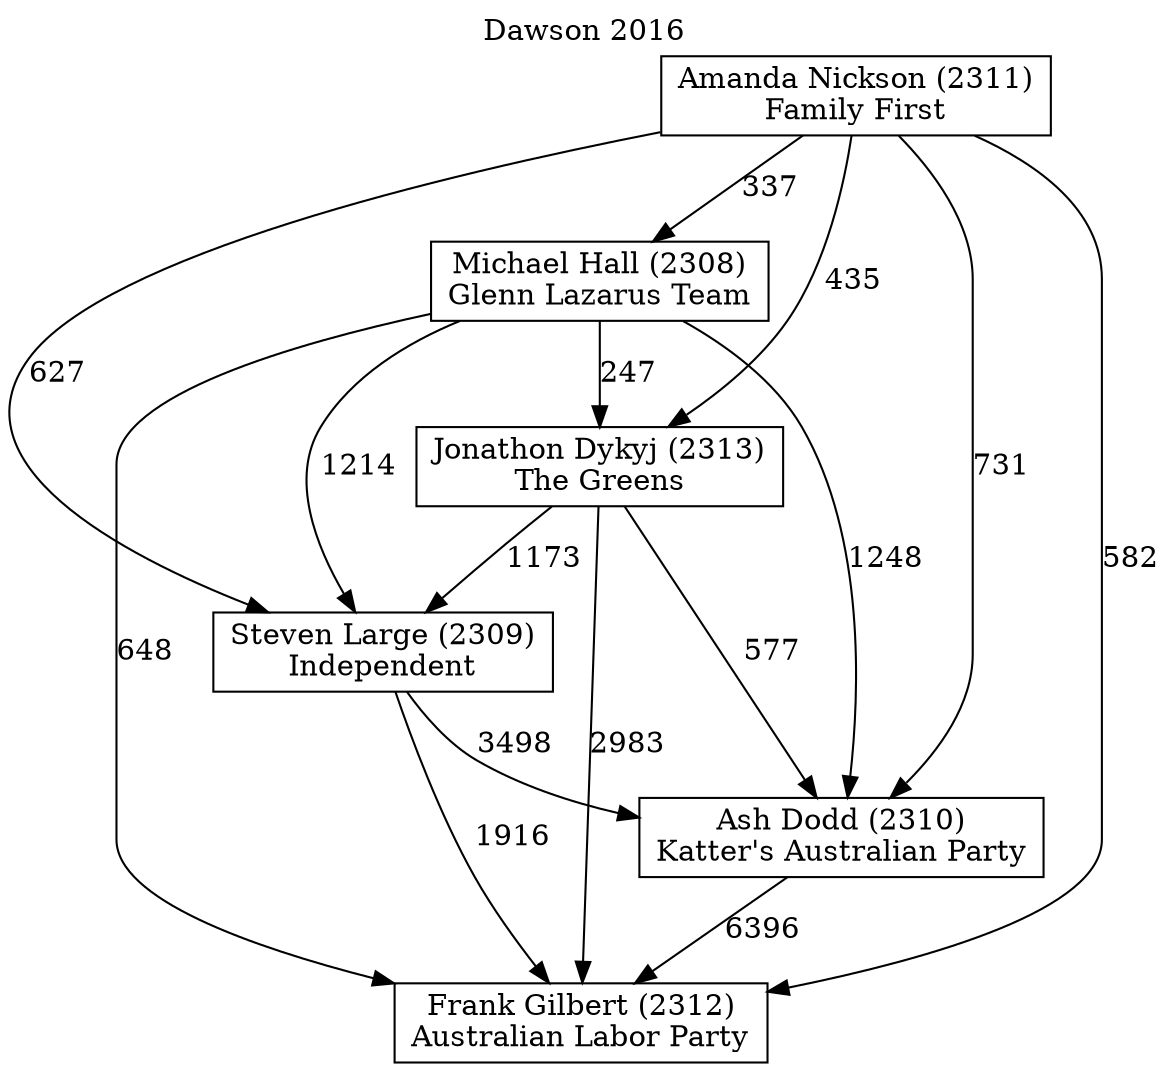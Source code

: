 // House preference flow
digraph "Frank Gilbert (2312)_Dawson_2016" {
	graph [label="Dawson 2016" labelloc=t mclimit=10]
	node [shape=box]
	"Ash Dodd (2310)" [label="Ash Dodd (2310)
Katter's Australian Party"]
	"Steven Large (2309)" [label="Steven Large (2309)
Independent"]
	"Frank Gilbert (2312)" [label="Frank Gilbert (2312)
Australian Labor Party"]
	"Michael Hall (2308)" [label="Michael Hall (2308)
Glenn Lazarus Team"]
	"Amanda Nickson (2311)" [label="Amanda Nickson (2311)
Family First"]
	"Jonathon Dykyj (2313)" [label="Jonathon Dykyj (2313)
The Greens"]
	"Jonathon Dykyj (2313)" -> "Frank Gilbert (2312)" [label=2983]
	"Michael Hall (2308)" -> "Steven Large (2309)" [label=1214]
	"Jonathon Dykyj (2313)" -> "Steven Large (2309)" [label=1173]
	"Michael Hall (2308)" -> "Frank Gilbert (2312)" [label=648]
	"Amanda Nickson (2311)" -> "Michael Hall (2308)" [label=337]
	"Steven Large (2309)" -> "Frank Gilbert (2312)" [label=1916]
	"Ash Dodd (2310)" -> "Frank Gilbert (2312)" [label=6396]
	"Amanda Nickson (2311)" -> "Ash Dodd (2310)" [label=731]
	"Amanda Nickson (2311)" -> "Steven Large (2309)" [label=627]
	"Jonathon Dykyj (2313)" -> "Ash Dodd (2310)" [label=577]
	"Michael Hall (2308)" -> "Ash Dodd (2310)" [label=1248]
	"Michael Hall (2308)" -> "Jonathon Dykyj (2313)" [label=247]
	"Steven Large (2309)" -> "Ash Dodd (2310)" [label=3498]
	"Amanda Nickson (2311)" -> "Frank Gilbert (2312)" [label=582]
	"Amanda Nickson (2311)" -> "Jonathon Dykyj (2313)" [label=435]
}
